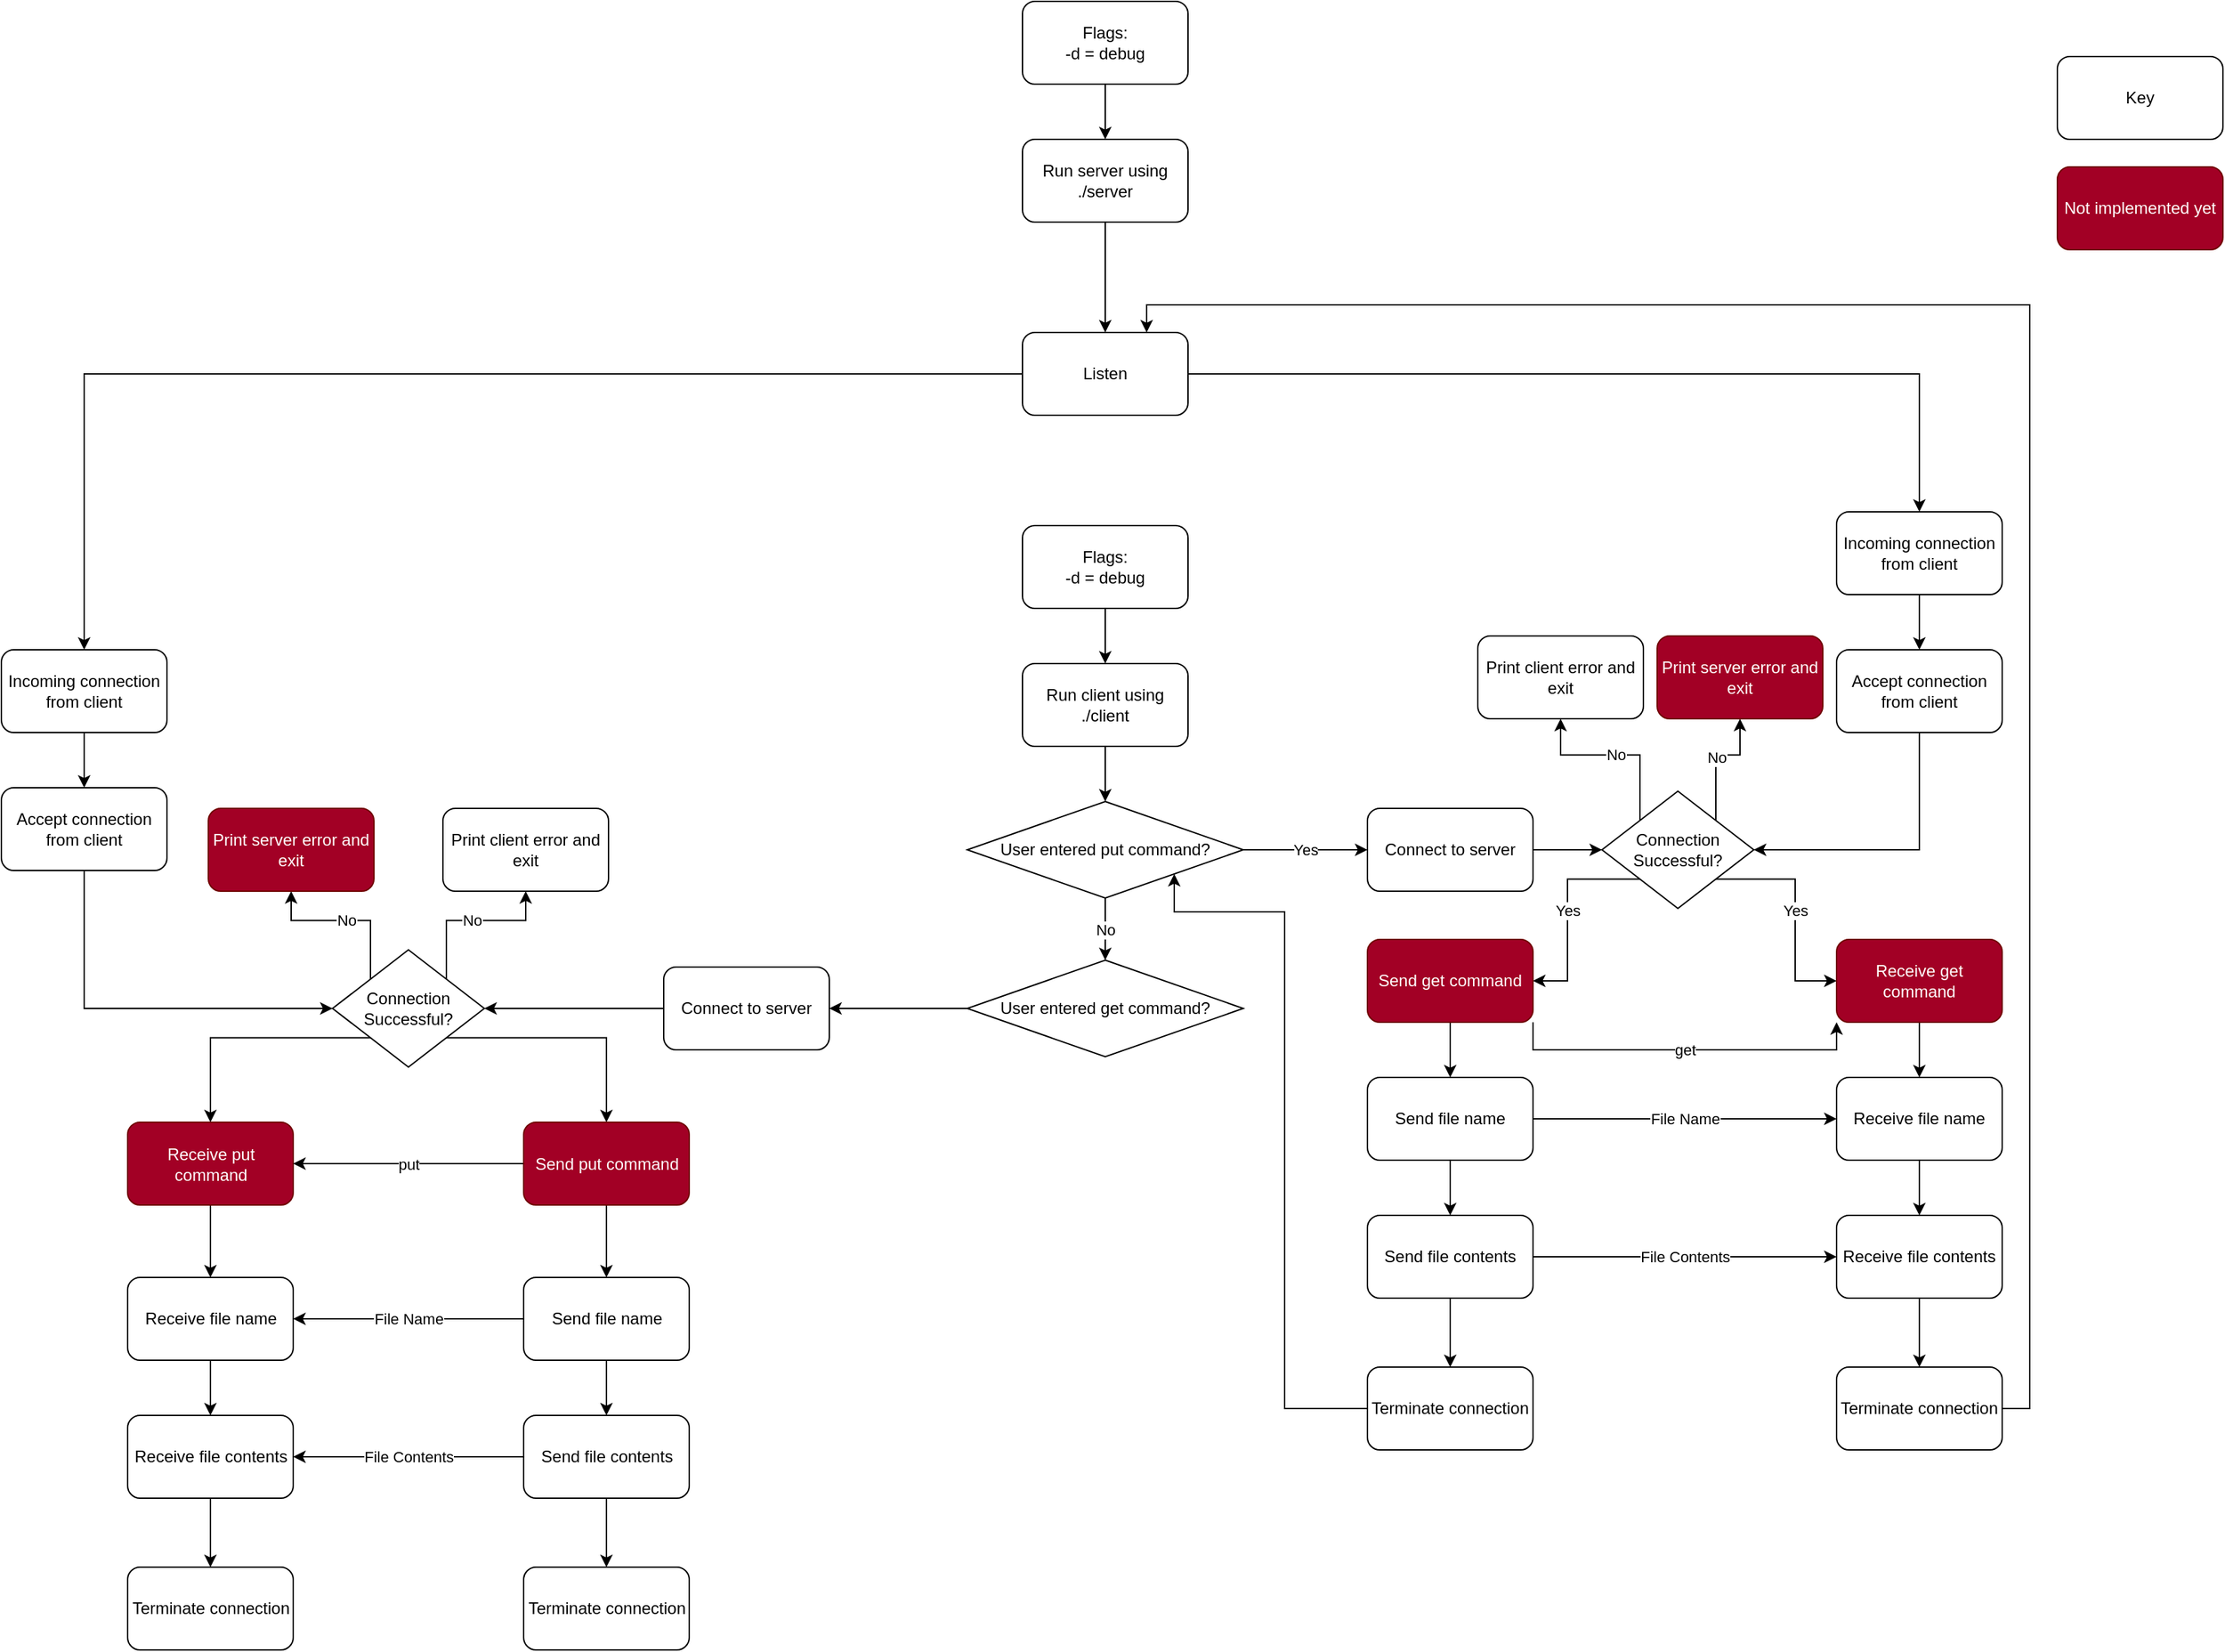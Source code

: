<mxfile version="24.7.8">
  <diagram id="C5RBs43oDa-KdzZeNtuy" name="Page-1">
    <mxGraphModel dx="4044" dy="2567" grid="1" gridSize="10" guides="1" tooltips="1" connect="1" arrows="1" fold="1" page="1" pageScale="1" pageWidth="827" pageHeight="1169" math="0" shadow="0">
      <root>
        <mxCell id="WIyWlLk6GJQsqaUBKTNV-0" />
        <mxCell id="WIyWlLk6GJQsqaUBKTNV-1" parent="WIyWlLk6GJQsqaUBKTNV-0" />
        <mxCell id="3YDR6Xs8B0ELMVVctG6E-16" style="edgeStyle=orthogonalEdgeStyle;rounded=0;orthogonalLoop=1;jettySize=auto;html=1;exitX=0.5;exitY=1;exitDx=0;exitDy=0;entryX=0.5;entryY=0;entryDx=0;entryDy=0;" parent="WIyWlLk6GJQsqaUBKTNV-1" source="3YDR6Xs8B0ELMVVctG6E-0" target="3YDR6Xs8B0ELMVVctG6E-8" edge="1">
          <mxGeometry relative="1" as="geometry" />
        </mxCell>
        <mxCell id="3YDR6Xs8B0ELMVVctG6E-0" value="Run server using ./server" style="rounded=1;whiteSpace=wrap;html=1;" parent="WIyWlLk6GJQsqaUBKTNV-1" vertex="1">
          <mxGeometry x="-310" y="-300" width="120" height="60" as="geometry" />
        </mxCell>
        <mxCell id="3YDR6Xs8B0ELMVVctG6E-14" style="edgeStyle=orthogonalEdgeStyle;rounded=0;orthogonalLoop=1;jettySize=auto;html=1;exitX=0.5;exitY=1;exitDx=0;exitDy=0;entryX=0.5;entryY=0;entryDx=0;entryDy=0;" parent="WIyWlLk6GJQsqaUBKTNV-1" source="3YDR6Xs8B0ELMVVctG6E-1" target="3YDR6Xs8B0ELMVVctG6E-6" edge="1">
          <mxGeometry relative="1" as="geometry" />
        </mxCell>
        <mxCell id="3YDR6Xs8B0ELMVVctG6E-1" value="Run client using ./client" style="rounded=1;whiteSpace=wrap;html=1;" parent="WIyWlLk6GJQsqaUBKTNV-1" vertex="1">
          <mxGeometry x="-310" y="80" width="120" height="60" as="geometry" />
        </mxCell>
        <mxCell id="3YDR6Xs8B0ELMVVctG6E-15" style="edgeStyle=orthogonalEdgeStyle;rounded=0;orthogonalLoop=1;jettySize=auto;html=1;exitX=0.5;exitY=1;exitDx=0;exitDy=0;entryX=0.5;entryY=0;entryDx=0;entryDy=0;" parent="WIyWlLk6GJQsqaUBKTNV-1" source="3YDR6Xs8B0ELMVVctG6E-2" target="3YDR6Xs8B0ELMVVctG6E-0" edge="1">
          <mxGeometry relative="1" as="geometry" />
        </mxCell>
        <mxCell id="3YDR6Xs8B0ELMVVctG6E-2" value="Flags:&lt;div&gt;-d = debug&lt;/div&gt;" style="rounded=1;whiteSpace=wrap;html=1;" parent="WIyWlLk6GJQsqaUBKTNV-1" vertex="1">
          <mxGeometry x="-310" y="-400" width="120" height="60" as="geometry" />
        </mxCell>
        <mxCell id="3YDR6Xs8B0ELMVVctG6E-13" style="edgeStyle=orthogonalEdgeStyle;rounded=0;orthogonalLoop=1;jettySize=auto;html=1;exitX=0.5;exitY=1;exitDx=0;exitDy=0;entryX=0.5;entryY=0;entryDx=0;entryDy=0;" parent="WIyWlLk6GJQsqaUBKTNV-1" source="3YDR6Xs8B0ELMVVctG6E-3" target="3YDR6Xs8B0ELMVVctG6E-1" edge="1">
          <mxGeometry relative="1" as="geometry" />
        </mxCell>
        <mxCell id="3YDR6Xs8B0ELMVVctG6E-3" value="Flags:&lt;div&gt;-d = debug&lt;/div&gt;" style="rounded=1;whiteSpace=wrap;html=1;" parent="WIyWlLk6GJQsqaUBKTNV-1" vertex="1">
          <mxGeometry x="-310" y="-20" width="120" height="60" as="geometry" />
        </mxCell>
        <mxCell id="3YDR6Xs8B0ELMVVctG6E-12" value="Yes" style="edgeStyle=orthogonalEdgeStyle;rounded=0;orthogonalLoop=1;jettySize=auto;html=1;exitX=1;exitY=0.5;exitDx=0;exitDy=0;entryX=0;entryY=0.5;entryDx=0;entryDy=0;" parent="WIyWlLk6GJQsqaUBKTNV-1" source="3YDR6Xs8B0ELMVVctG6E-6" target="3YDR6Xs8B0ELMVVctG6E-10" edge="1">
          <mxGeometry relative="1" as="geometry" />
        </mxCell>
        <mxCell id="3YDR6Xs8B0ELMVVctG6E-58" value="No" style="edgeStyle=orthogonalEdgeStyle;rounded=0;orthogonalLoop=1;jettySize=auto;html=1;exitX=0.5;exitY=1;exitDx=0;exitDy=0;entryX=0.5;entryY=0;entryDx=0;entryDy=0;" parent="WIyWlLk6GJQsqaUBKTNV-1" source="3YDR6Xs8B0ELMVVctG6E-6" target="3YDR6Xs8B0ELMVVctG6E-57" edge="1">
          <mxGeometry relative="1" as="geometry" />
        </mxCell>
        <mxCell id="3YDR6Xs8B0ELMVVctG6E-6" value="User entered put command?" style="rhombus;whiteSpace=wrap;html=1;" parent="WIyWlLk6GJQsqaUBKTNV-1" vertex="1">
          <mxGeometry x="-350" y="180" width="200" height="70" as="geometry" />
        </mxCell>
        <mxCell id="3YDR6Xs8B0ELMVVctG6E-34" style="edgeStyle=orthogonalEdgeStyle;rounded=0;orthogonalLoop=1;jettySize=auto;html=1;exitX=1;exitY=0.5;exitDx=0;exitDy=0;entryX=0.5;entryY=0;entryDx=0;entryDy=0;" parent="WIyWlLk6GJQsqaUBKTNV-1" source="3YDR6Xs8B0ELMVVctG6E-8" target="3YDR6Xs8B0ELMVVctG6E-32" edge="1">
          <mxGeometry relative="1" as="geometry" />
        </mxCell>
        <mxCell id="vw6MDZkGfuVoGuP3Bgs--27" style="edgeStyle=orthogonalEdgeStyle;rounded=0;orthogonalLoop=1;jettySize=auto;html=1;exitX=0;exitY=0.5;exitDx=0;exitDy=0;entryX=0.5;entryY=0;entryDx=0;entryDy=0;" edge="1" parent="WIyWlLk6GJQsqaUBKTNV-1" source="3YDR6Xs8B0ELMVVctG6E-8" target="vw6MDZkGfuVoGuP3Bgs--17">
          <mxGeometry relative="1" as="geometry" />
        </mxCell>
        <mxCell id="3YDR6Xs8B0ELMVVctG6E-8" value="Listen" style="rounded=1;whiteSpace=wrap;html=1;" parent="WIyWlLk6GJQsqaUBKTNV-1" vertex="1">
          <mxGeometry x="-310" y="-160" width="120" height="60" as="geometry" />
        </mxCell>
        <mxCell id="3YDR6Xs8B0ELMVVctG6E-23" style="edgeStyle=orthogonalEdgeStyle;rounded=0;orthogonalLoop=1;jettySize=auto;html=1;exitX=1;exitY=0.5;exitDx=0;exitDy=0;entryX=0;entryY=0.5;entryDx=0;entryDy=0;" parent="WIyWlLk6GJQsqaUBKTNV-1" source="3YDR6Xs8B0ELMVVctG6E-10" target="3YDR6Xs8B0ELMVVctG6E-22" edge="1">
          <mxGeometry relative="1" as="geometry" />
        </mxCell>
        <mxCell id="3YDR6Xs8B0ELMVVctG6E-10" value="Connect to server" style="rounded=1;whiteSpace=wrap;html=1;" parent="WIyWlLk6GJQsqaUBKTNV-1" vertex="1">
          <mxGeometry x="-60" y="185" width="120" height="60" as="geometry" />
        </mxCell>
        <mxCell id="3YDR6Xs8B0ELMVVctG6E-41" style="edgeStyle=orthogonalEdgeStyle;rounded=0;orthogonalLoop=1;jettySize=auto;html=1;exitX=0.5;exitY=1;exitDx=0;exitDy=0;entryX=1;entryY=0.5;entryDx=0;entryDy=0;" parent="WIyWlLk6GJQsqaUBKTNV-1" source="3YDR6Xs8B0ELMVVctG6E-11" target="3YDR6Xs8B0ELMVVctG6E-22" edge="1">
          <mxGeometry relative="1" as="geometry" />
        </mxCell>
        <mxCell id="3YDR6Xs8B0ELMVVctG6E-11" value="Accept connection from client" style="rounded=1;whiteSpace=wrap;html=1;" parent="WIyWlLk6GJQsqaUBKTNV-1" vertex="1">
          <mxGeometry x="280" y="70" width="120" height="60" as="geometry" />
        </mxCell>
        <mxCell id="3YDR6Xs8B0ELMVVctG6E-24" value="No" style="edgeStyle=orthogonalEdgeStyle;rounded=0;orthogonalLoop=1;jettySize=auto;html=1;exitX=0;exitY=0;exitDx=0;exitDy=0;" parent="WIyWlLk6GJQsqaUBKTNV-1" source="3YDR6Xs8B0ELMVVctG6E-22" target="3YDR6Xs8B0ELMVVctG6E-25" edge="1">
          <mxGeometry relative="1" as="geometry">
            <mxPoint x="165" y="120" as="targetPoint" />
          </mxGeometry>
        </mxCell>
        <mxCell id="3YDR6Xs8B0ELMVVctG6E-43" value="No" style="edgeStyle=orthogonalEdgeStyle;rounded=0;orthogonalLoop=1;jettySize=auto;html=1;exitX=1;exitY=0;exitDx=0;exitDy=0;entryX=0.5;entryY=1;entryDx=0;entryDy=0;" parent="WIyWlLk6GJQsqaUBKTNV-1" source="3YDR6Xs8B0ELMVVctG6E-22" target="3YDR6Xs8B0ELMVVctG6E-42" edge="1">
          <mxGeometry relative="1" as="geometry" />
        </mxCell>
        <mxCell id="vw6MDZkGfuVoGuP3Bgs--36" value="Yes" style="edgeStyle=orthogonalEdgeStyle;rounded=0;orthogonalLoop=1;jettySize=auto;html=1;exitX=0;exitY=1;exitDx=0;exitDy=0;entryX=1;entryY=0.5;entryDx=0;entryDy=0;" edge="1" parent="WIyWlLk6GJQsqaUBKTNV-1" source="3YDR6Xs8B0ELMVVctG6E-22" target="vw6MDZkGfuVoGuP3Bgs--34">
          <mxGeometry relative="1" as="geometry" />
        </mxCell>
        <mxCell id="vw6MDZkGfuVoGuP3Bgs--37" value="Yes" style="edgeStyle=orthogonalEdgeStyle;rounded=0;orthogonalLoop=1;jettySize=auto;html=1;exitX=1;exitY=1;exitDx=0;exitDy=0;entryX=0;entryY=0.5;entryDx=0;entryDy=0;" edge="1" parent="WIyWlLk6GJQsqaUBKTNV-1" source="3YDR6Xs8B0ELMVVctG6E-22" target="vw6MDZkGfuVoGuP3Bgs--35">
          <mxGeometry relative="1" as="geometry" />
        </mxCell>
        <mxCell id="3YDR6Xs8B0ELMVVctG6E-22" value="Connection Successful?" style="rhombus;whiteSpace=wrap;html=1;" parent="WIyWlLk6GJQsqaUBKTNV-1" vertex="1">
          <mxGeometry x="110" y="172.5" width="110" height="85" as="geometry" />
        </mxCell>
        <mxCell id="3YDR6Xs8B0ELMVVctG6E-25" value="Print client error and exit" style="rounded=1;whiteSpace=wrap;html=1;" parent="WIyWlLk6GJQsqaUBKTNV-1" vertex="1">
          <mxGeometry x="20" y="60" width="120" height="60" as="geometry" />
        </mxCell>
        <mxCell id="3YDR6Xs8B0ELMVVctG6E-46" value="File Name" style="edgeStyle=orthogonalEdgeStyle;rounded=0;orthogonalLoop=1;jettySize=auto;html=1;exitX=1;exitY=0.5;exitDx=0;exitDy=0;entryX=0;entryY=0.5;entryDx=0;entryDy=0;" parent="WIyWlLk6GJQsqaUBKTNV-1" source="3YDR6Xs8B0ELMVVctG6E-28" target="3YDR6Xs8B0ELMVVctG6E-30" edge="1">
          <mxGeometry relative="1" as="geometry" />
        </mxCell>
        <mxCell id="3YDR6Xs8B0ELMVVctG6E-48" style="edgeStyle=orthogonalEdgeStyle;rounded=0;orthogonalLoop=1;jettySize=auto;html=1;exitX=0.5;exitY=1;exitDx=0;exitDy=0;entryX=0.5;entryY=0;entryDx=0;entryDy=0;" parent="WIyWlLk6GJQsqaUBKTNV-1" source="3YDR6Xs8B0ELMVVctG6E-28" target="3YDR6Xs8B0ELMVVctG6E-47" edge="1">
          <mxGeometry relative="1" as="geometry" />
        </mxCell>
        <mxCell id="3YDR6Xs8B0ELMVVctG6E-28" value="Send file name" style="rounded=1;whiteSpace=wrap;html=1;" parent="WIyWlLk6GJQsqaUBKTNV-1" vertex="1">
          <mxGeometry x="-60" y="380" width="120" height="60" as="geometry" />
        </mxCell>
        <mxCell id="3YDR6Xs8B0ELMVVctG6E-51" style="edgeStyle=orthogonalEdgeStyle;rounded=0;orthogonalLoop=1;jettySize=auto;html=1;exitX=0.5;exitY=1;exitDx=0;exitDy=0;entryX=0.5;entryY=0;entryDx=0;entryDy=0;" parent="WIyWlLk6GJQsqaUBKTNV-1" source="3YDR6Xs8B0ELMVVctG6E-30" target="3YDR6Xs8B0ELMVVctG6E-49" edge="1">
          <mxGeometry relative="1" as="geometry" />
        </mxCell>
        <mxCell id="3YDR6Xs8B0ELMVVctG6E-30" value="Receive file name" style="rounded=1;whiteSpace=wrap;html=1;" parent="WIyWlLk6GJQsqaUBKTNV-1" vertex="1">
          <mxGeometry x="280" y="380" width="120" height="60" as="geometry" />
        </mxCell>
        <mxCell id="3YDR6Xs8B0ELMVVctG6E-37" style="edgeStyle=orthogonalEdgeStyle;rounded=0;orthogonalLoop=1;jettySize=auto;html=1;exitX=0.5;exitY=1;exitDx=0;exitDy=0;entryX=0.5;entryY=0;entryDx=0;entryDy=0;" parent="WIyWlLk6GJQsqaUBKTNV-1" source="3YDR6Xs8B0ELMVVctG6E-32" target="3YDR6Xs8B0ELMVVctG6E-11" edge="1">
          <mxGeometry relative="1" as="geometry" />
        </mxCell>
        <mxCell id="3YDR6Xs8B0ELMVVctG6E-32" value="Incoming connection from client" style="rounded=1;whiteSpace=wrap;html=1;" parent="WIyWlLk6GJQsqaUBKTNV-1" vertex="1">
          <mxGeometry x="280" y="-30" width="120" height="60" as="geometry" />
        </mxCell>
        <mxCell id="3YDR6Xs8B0ELMVVctG6E-42" value="Print server error and exit" style="rounded=1;whiteSpace=wrap;html=1;fillColor=#a20025;fontColor=#ffffff;strokeColor=#6F0000;" parent="WIyWlLk6GJQsqaUBKTNV-1" vertex="1">
          <mxGeometry x="150" y="60" width="120" height="60" as="geometry" />
        </mxCell>
        <mxCell id="3YDR6Xs8B0ELMVVctG6E-44" value="Key" style="rounded=1;whiteSpace=wrap;html=1;" parent="WIyWlLk6GJQsqaUBKTNV-1" vertex="1">
          <mxGeometry x="440" y="-360" width="120" height="60" as="geometry" />
        </mxCell>
        <mxCell id="3YDR6Xs8B0ELMVVctG6E-45" value="Not implemented yet" style="rounded=1;whiteSpace=wrap;html=1;fillColor=#a20025;fontColor=#ffffff;strokeColor=#6F0000;" parent="WIyWlLk6GJQsqaUBKTNV-1" vertex="1">
          <mxGeometry x="440" y="-280" width="120" height="60" as="geometry" />
        </mxCell>
        <mxCell id="3YDR6Xs8B0ELMVVctG6E-50" value="File Contents" style="edgeStyle=orthogonalEdgeStyle;rounded=0;orthogonalLoop=1;jettySize=auto;html=1;exitX=1;exitY=0.5;exitDx=0;exitDy=0;entryX=0;entryY=0.5;entryDx=0;entryDy=0;" parent="WIyWlLk6GJQsqaUBKTNV-1" source="3YDR6Xs8B0ELMVVctG6E-47" target="3YDR6Xs8B0ELMVVctG6E-49" edge="1">
          <mxGeometry relative="1" as="geometry" />
        </mxCell>
        <mxCell id="3YDR6Xs8B0ELMVVctG6E-54" style="edgeStyle=orthogonalEdgeStyle;rounded=0;orthogonalLoop=1;jettySize=auto;html=1;exitX=0.5;exitY=1;exitDx=0;exitDy=0;entryX=0.5;entryY=0;entryDx=0;entryDy=0;" parent="WIyWlLk6GJQsqaUBKTNV-1" source="3YDR6Xs8B0ELMVVctG6E-47" target="3YDR6Xs8B0ELMVVctG6E-52" edge="1">
          <mxGeometry relative="1" as="geometry" />
        </mxCell>
        <mxCell id="3YDR6Xs8B0ELMVVctG6E-47" value="Send file contents" style="rounded=1;whiteSpace=wrap;html=1;" parent="WIyWlLk6GJQsqaUBKTNV-1" vertex="1">
          <mxGeometry x="-60" y="480" width="120" height="60" as="geometry" />
        </mxCell>
        <mxCell id="3YDR6Xs8B0ELMVVctG6E-55" style="edgeStyle=orthogonalEdgeStyle;rounded=0;orthogonalLoop=1;jettySize=auto;html=1;exitX=0.5;exitY=1;exitDx=0;exitDy=0;entryX=0.5;entryY=0;entryDx=0;entryDy=0;" parent="WIyWlLk6GJQsqaUBKTNV-1" source="3YDR6Xs8B0ELMVVctG6E-49" target="3YDR6Xs8B0ELMVVctG6E-53" edge="1">
          <mxGeometry relative="1" as="geometry" />
        </mxCell>
        <mxCell id="3YDR6Xs8B0ELMVVctG6E-49" value="Receive file contents" style="rounded=1;whiteSpace=wrap;html=1;" parent="WIyWlLk6GJQsqaUBKTNV-1" vertex="1">
          <mxGeometry x="280" y="480" width="120" height="60" as="geometry" />
        </mxCell>
        <mxCell id="3YDR6Xs8B0ELMVVctG6E-61" style="edgeStyle=orthogonalEdgeStyle;rounded=0;orthogonalLoop=1;jettySize=auto;html=1;exitX=0;exitY=0.5;exitDx=0;exitDy=0;entryX=1;entryY=1;entryDx=0;entryDy=0;" parent="WIyWlLk6GJQsqaUBKTNV-1" source="3YDR6Xs8B0ELMVVctG6E-52" target="3YDR6Xs8B0ELMVVctG6E-6" edge="1">
          <mxGeometry relative="1" as="geometry">
            <Array as="points">
              <mxPoint x="-120" y="620" />
              <mxPoint x="-120" y="260" />
              <mxPoint x="-200" y="260" />
            </Array>
          </mxGeometry>
        </mxCell>
        <mxCell id="3YDR6Xs8B0ELMVVctG6E-52" value="Terminate connection" style="rounded=1;whiteSpace=wrap;html=1;" parent="WIyWlLk6GJQsqaUBKTNV-1" vertex="1">
          <mxGeometry x="-60" y="590" width="120" height="60" as="geometry" />
        </mxCell>
        <mxCell id="3YDR6Xs8B0ELMVVctG6E-62" style="edgeStyle=orthogonalEdgeStyle;rounded=0;orthogonalLoop=1;jettySize=auto;html=1;exitX=1;exitY=0.5;exitDx=0;exitDy=0;entryX=0.75;entryY=0;entryDx=0;entryDy=0;" parent="WIyWlLk6GJQsqaUBKTNV-1" source="3YDR6Xs8B0ELMVVctG6E-53" target="3YDR6Xs8B0ELMVVctG6E-8" edge="1">
          <mxGeometry relative="1" as="geometry">
            <mxPoint x="530" y="-200" as="targetPoint" />
          </mxGeometry>
        </mxCell>
        <mxCell id="3YDR6Xs8B0ELMVVctG6E-53" value="Terminate connection" style="rounded=1;whiteSpace=wrap;html=1;" parent="WIyWlLk6GJQsqaUBKTNV-1" vertex="1">
          <mxGeometry x="280" y="590" width="120" height="60" as="geometry" />
        </mxCell>
        <mxCell id="vw6MDZkGfuVoGuP3Bgs--30" style="edgeStyle=orthogonalEdgeStyle;rounded=0;orthogonalLoop=1;jettySize=auto;html=1;exitX=0;exitY=0.5;exitDx=0;exitDy=0;entryX=1;entryY=0.5;entryDx=0;entryDy=0;" edge="1" parent="WIyWlLk6GJQsqaUBKTNV-1" source="3YDR6Xs8B0ELMVVctG6E-57" target="vw6MDZkGfuVoGuP3Bgs--2">
          <mxGeometry relative="1" as="geometry" />
        </mxCell>
        <mxCell id="3YDR6Xs8B0ELMVVctG6E-57" value="User entered get command?" style="rhombus;whiteSpace=wrap;html=1;" parent="WIyWlLk6GJQsqaUBKTNV-1" vertex="1">
          <mxGeometry x="-350" y="295" width="200" height="70" as="geometry" />
        </mxCell>
        <mxCell id="vw6MDZkGfuVoGuP3Bgs--31" style="edgeStyle=orthogonalEdgeStyle;rounded=0;orthogonalLoop=1;jettySize=auto;html=1;exitX=0;exitY=0.5;exitDx=0;exitDy=0;entryX=1;entryY=0.5;entryDx=0;entryDy=0;" edge="1" parent="WIyWlLk6GJQsqaUBKTNV-1" source="vw6MDZkGfuVoGuP3Bgs--2" target="vw6MDZkGfuVoGuP3Bgs--9">
          <mxGeometry relative="1" as="geometry" />
        </mxCell>
        <mxCell id="vw6MDZkGfuVoGuP3Bgs--2" value="Connect to server" style="rounded=1;whiteSpace=wrap;html=1;" vertex="1" parent="WIyWlLk6GJQsqaUBKTNV-1">
          <mxGeometry x="-570" y="300" width="120" height="60" as="geometry" />
        </mxCell>
        <mxCell id="vw6MDZkGfuVoGuP3Bgs--26" style="edgeStyle=orthogonalEdgeStyle;rounded=0;orthogonalLoop=1;jettySize=auto;html=1;exitX=0.5;exitY=1;exitDx=0;exitDy=0;entryX=0;entryY=0.5;entryDx=0;entryDy=0;" edge="1" parent="WIyWlLk6GJQsqaUBKTNV-1" source="vw6MDZkGfuVoGuP3Bgs--4" target="vw6MDZkGfuVoGuP3Bgs--9">
          <mxGeometry relative="1" as="geometry" />
        </mxCell>
        <mxCell id="vw6MDZkGfuVoGuP3Bgs--4" value="Accept connection from client" style="rounded=1;whiteSpace=wrap;html=1;" vertex="1" parent="WIyWlLk6GJQsqaUBKTNV-1">
          <mxGeometry x="-1050" y="170" width="120" height="60" as="geometry" />
        </mxCell>
        <mxCell id="vw6MDZkGfuVoGuP3Bgs--28" value="No" style="edgeStyle=orthogonalEdgeStyle;rounded=0;orthogonalLoop=1;jettySize=auto;html=1;exitX=0;exitY=0;exitDx=0;exitDy=0;entryX=0.5;entryY=1;entryDx=0;entryDy=0;" edge="1" parent="WIyWlLk6GJQsqaUBKTNV-1" source="vw6MDZkGfuVoGuP3Bgs--9" target="vw6MDZkGfuVoGuP3Bgs--18">
          <mxGeometry relative="1" as="geometry" />
        </mxCell>
        <mxCell id="vw6MDZkGfuVoGuP3Bgs--29" value="No" style="edgeStyle=orthogonalEdgeStyle;rounded=0;orthogonalLoop=1;jettySize=auto;html=1;exitX=1;exitY=0;exitDx=0;exitDy=0;entryX=0.5;entryY=1;entryDx=0;entryDy=0;" edge="1" parent="WIyWlLk6GJQsqaUBKTNV-1" source="vw6MDZkGfuVoGuP3Bgs--9" target="vw6MDZkGfuVoGuP3Bgs--10">
          <mxGeometry relative="1" as="geometry" />
        </mxCell>
        <mxCell id="vw6MDZkGfuVoGuP3Bgs--44" style="edgeStyle=orthogonalEdgeStyle;rounded=0;orthogonalLoop=1;jettySize=auto;html=1;exitX=0;exitY=1;exitDx=0;exitDy=0;entryX=0.5;entryY=0;entryDx=0;entryDy=0;" edge="1" parent="WIyWlLk6GJQsqaUBKTNV-1" source="vw6MDZkGfuVoGuP3Bgs--9" target="vw6MDZkGfuVoGuP3Bgs--42">
          <mxGeometry relative="1" as="geometry" />
        </mxCell>
        <mxCell id="vw6MDZkGfuVoGuP3Bgs--46" style="edgeStyle=orthogonalEdgeStyle;rounded=0;orthogonalLoop=1;jettySize=auto;html=1;exitX=1;exitY=1;exitDx=0;exitDy=0;entryX=0.5;entryY=0;entryDx=0;entryDy=0;" edge="1" parent="WIyWlLk6GJQsqaUBKTNV-1" source="vw6MDZkGfuVoGuP3Bgs--9" target="vw6MDZkGfuVoGuP3Bgs--43">
          <mxGeometry relative="1" as="geometry" />
        </mxCell>
        <mxCell id="vw6MDZkGfuVoGuP3Bgs--9" value="Connection Successful?" style="rhombus;whiteSpace=wrap;html=1;" vertex="1" parent="WIyWlLk6GJQsqaUBKTNV-1">
          <mxGeometry x="-810" y="287.5" width="110" height="85" as="geometry" />
        </mxCell>
        <mxCell id="vw6MDZkGfuVoGuP3Bgs--10" value="Print client error and exit" style="rounded=1;whiteSpace=wrap;html=1;" vertex="1" parent="WIyWlLk6GJQsqaUBKTNV-1">
          <mxGeometry x="-730" y="185" width="120" height="60" as="geometry" />
        </mxCell>
        <mxCell id="vw6MDZkGfuVoGuP3Bgs--12" style="edgeStyle=orthogonalEdgeStyle;rounded=0;orthogonalLoop=1;jettySize=auto;html=1;exitX=0.5;exitY=1;exitDx=0;exitDy=0;entryX=0.5;entryY=0;entryDx=0;entryDy=0;" edge="1" source="vw6MDZkGfuVoGuP3Bgs--13" target="vw6MDZkGfuVoGuP3Bgs--21" parent="WIyWlLk6GJQsqaUBKTNV-1">
          <mxGeometry relative="1" as="geometry" />
        </mxCell>
        <mxCell id="vw6MDZkGfuVoGuP3Bgs--49" value="File Name" style="edgeStyle=orthogonalEdgeStyle;rounded=0;orthogonalLoop=1;jettySize=auto;html=1;exitX=0;exitY=0.5;exitDx=0;exitDy=0;entryX=1;entryY=0.5;entryDx=0;entryDy=0;" edge="1" parent="WIyWlLk6GJQsqaUBKTNV-1" source="vw6MDZkGfuVoGuP3Bgs--13" target="vw6MDZkGfuVoGuP3Bgs--15">
          <mxGeometry relative="1" as="geometry" />
        </mxCell>
        <mxCell id="vw6MDZkGfuVoGuP3Bgs--13" value="Send file name" style="rounded=1;whiteSpace=wrap;html=1;" vertex="1" parent="WIyWlLk6GJQsqaUBKTNV-1">
          <mxGeometry x="-671.5" y="525" width="120" height="60" as="geometry" />
        </mxCell>
        <mxCell id="vw6MDZkGfuVoGuP3Bgs--14" style="edgeStyle=orthogonalEdgeStyle;rounded=0;orthogonalLoop=1;jettySize=auto;html=1;exitX=0.5;exitY=1;exitDx=0;exitDy=0;entryX=0.5;entryY=0;entryDx=0;entryDy=0;" edge="1" source="vw6MDZkGfuVoGuP3Bgs--15" target="vw6MDZkGfuVoGuP3Bgs--23" parent="WIyWlLk6GJQsqaUBKTNV-1">
          <mxGeometry relative="1" as="geometry" />
        </mxCell>
        <mxCell id="vw6MDZkGfuVoGuP3Bgs--15" value="Receive file name" style="rounded=1;whiteSpace=wrap;html=1;" vertex="1" parent="WIyWlLk6GJQsqaUBKTNV-1">
          <mxGeometry x="-958.5" y="525" width="120" height="60" as="geometry" />
        </mxCell>
        <mxCell id="vw6MDZkGfuVoGuP3Bgs--16" style="edgeStyle=orthogonalEdgeStyle;rounded=0;orthogonalLoop=1;jettySize=auto;html=1;exitX=0.5;exitY=1;exitDx=0;exitDy=0;entryX=0.5;entryY=0;entryDx=0;entryDy=0;" edge="1" source="vw6MDZkGfuVoGuP3Bgs--17" target="vw6MDZkGfuVoGuP3Bgs--4" parent="WIyWlLk6GJQsqaUBKTNV-1">
          <mxGeometry relative="1" as="geometry" />
        </mxCell>
        <mxCell id="vw6MDZkGfuVoGuP3Bgs--17" value="Incoming connection from client" style="rounded=1;whiteSpace=wrap;html=1;" vertex="1" parent="WIyWlLk6GJQsqaUBKTNV-1">
          <mxGeometry x="-1050" y="70" width="120" height="60" as="geometry" />
        </mxCell>
        <mxCell id="vw6MDZkGfuVoGuP3Bgs--18" value="Print server error and exit" style="rounded=1;whiteSpace=wrap;html=1;fillColor=#a20025;fontColor=#ffffff;strokeColor=#6F0000;" vertex="1" parent="WIyWlLk6GJQsqaUBKTNV-1">
          <mxGeometry x="-900" y="185" width="120" height="60" as="geometry" />
        </mxCell>
        <mxCell id="vw6MDZkGfuVoGuP3Bgs--20" style="edgeStyle=orthogonalEdgeStyle;rounded=0;orthogonalLoop=1;jettySize=auto;html=1;exitX=0.5;exitY=1;exitDx=0;exitDy=0;entryX=0.5;entryY=0;entryDx=0;entryDy=0;" edge="1" source="vw6MDZkGfuVoGuP3Bgs--21" target="vw6MDZkGfuVoGuP3Bgs--24" parent="WIyWlLk6GJQsqaUBKTNV-1">
          <mxGeometry relative="1" as="geometry" />
        </mxCell>
        <mxCell id="vw6MDZkGfuVoGuP3Bgs--50" value="File Contents" style="edgeStyle=orthogonalEdgeStyle;rounded=0;orthogonalLoop=1;jettySize=auto;html=1;exitX=0;exitY=0.5;exitDx=0;exitDy=0;entryX=1;entryY=0.5;entryDx=0;entryDy=0;" edge="1" parent="WIyWlLk6GJQsqaUBKTNV-1" source="vw6MDZkGfuVoGuP3Bgs--21" target="vw6MDZkGfuVoGuP3Bgs--23">
          <mxGeometry relative="1" as="geometry" />
        </mxCell>
        <mxCell id="vw6MDZkGfuVoGuP3Bgs--21" value="Send file contents" style="rounded=1;whiteSpace=wrap;html=1;" vertex="1" parent="WIyWlLk6GJQsqaUBKTNV-1">
          <mxGeometry x="-671.5" y="625" width="120" height="60" as="geometry" />
        </mxCell>
        <mxCell id="vw6MDZkGfuVoGuP3Bgs--22" style="edgeStyle=orthogonalEdgeStyle;rounded=0;orthogonalLoop=1;jettySize=auto;html=1;exitX=0.5;exitY=1;exitDx=0;exitDy=0;entryX=0.5;entryY=0;entryDx=0;entryDy=0;" edge="1" source="vw6MDZkGfuVoGuP3Bgs--23" target="vw6MDZkGfuVoGuP3Bgs--25" parent="WIyWlLk6GJQsqaUBKTNV-1">
          <mxGeometry relative="1" as="geometry" />
        </mxCell>
        <mxCell id="vw6MDZkGfuVoGuP3Bgs--23" value="Receive file contents" style="rounded=1;whiteSpace=wrap;html=1;" vertex="1" parent="WIyWlLk6GJQsqaUBKTNV-1">
          <mxGeometry x="-958.5" y="625" width="120" height="60" as="geometry" />
        </mxCell>
        <mxCell id="vw6MDZkGfuVoGuP3Bgs--24" value="Terminate connection" style="rounded=1;whiteSpace=wrap;html=1;" vertex="1" parent="WIyWlLk6GJQsqaUBKTNV-1">
          <mxGeometry x="-671.5" y="735" width="120" height="60" as="geometry" />
        </mxCell>
        <mxCell id="vw6MDZkGfuVoGuP3Bgs--25" value="Terminate connection" style="rounded=1;whiteSpace=wrap;html=1;" vertex="1" parent="WIyWlLk6GJQsqaUBKTNV-1">
          <mxGeometry x="-958.5" y="735" width="120" height="60" as="geometry" />
        </mxCell>
        <mxCell id="vw6MDZkGfuVoGuP3Bgs--38" style="edgeStyle=orthogonalEdgeStyle;rounded=0;orthogonalLoop=1;jettySize=auto;html=1;exitX=0.5;exitY=1;exitDx=0;exitDy=0;entryX=0.5;entryY=0;entryDx=0;entryDy=0;" edge="1" parent="WIyWlLk6GJQsqaUBKTNV-1" source="vw6MDZkGfuVoGuP3Bgs--34" target="3YDR6Xs8B0ELMVVctG6E-28">
          <mxGeometry relative="1" as="geometry" />
        </mxCell>
        <mxCell id="vw6MDZkGfuVoGuP3Bgs--40" value="get" style="edgeStyle=orthogonalEdgeStyle;rounded=0;orthogonalLoop=1;jettySize=auto;html=1;exitX=1;exitY=1;exitDx=0;exitDy=0;entryX=0;entryY=1;entryDx=0;entryDy=0;" edge="1" parent="WIyWlLk6GJQsqaUBKTNV-1" source="vw6MDZkGfuVoGuP3Bgs--34" target="vw6MDZkGfuVoGuP3Bgs--35">
          <mxGeometry relative="1" as="geometry" />
        </mxCell>
        <mxCell id="vw6MDZkGfuVoGuP3Bgs--34" value="Send get command" style="rounded=1;whiteSpace=wrap;html=1;fillColor=#a20025;fontColor=#ffffff;strokeColor=#6F0000;" vertex="1" parent="WIyWlLk6GJQsqaUBKTNV-1">
          <mxGeometry x="-60" y="280" width="120" height="60" as="geometry" />
        </mxCell>
        <mxCell id="vw6MDZkGfuVoGuP3Bgs--39" style="edgeStyle=orthogonalEdgeStyle;rounded=0;orthogonalLoop=1;jettySize=auto;html=1;exitX=0.5;exitY=1;exitDx=0;exitDy=0;entryX=0.5;entryY=0;entryDx=0;entryDy=0;" edge="1" parent="WIyWlLk6GJQsqaUBKTNV-1" source="vw6MDZkGfuVoGuP3Bgs--35" target="3YDR6Xs8B0ELMVVctG6E-30">
          <mxGeometry relative="1" as="geometry" />
        </mxCell>
        <mxCell id="vw6MDZkGfuVoGuP3Bgs--35" value="Receive get command" style="rounded=1;whiteSpace=wrap;html=1;fillColor=#a20025;fontColor=#ffffff;strokeColor=#6F0000;" vertex="1" parent="WIyWlLk6GJQsqaUBKTNV-1">
          <mxGeometry x="280" y="280" width="120" height="60" as="geometry" />
        </mxCell>
        <mxCell id="vw6MDZkGfuVoGuP3Bgs--45" style="edgeStyle=orthogonalEdgeStyle;rounded=0;orthogonalLoop=1;jettySize=auto;html=1;exitX=0.5;exitY=1;exitDx=0;exitDy=0;entryX=0.5;entryY=0;entryDx=0;entryDy=0;" edge="1" parent="WIyWlLk6GJQsqaUBKTNV-1" source="vw6MDZkGfuVoGuP3Bgs--42" target="vw6MDZkGfuVoGuP3Bgs--15">
          <mxGeometry relative="1" as="geometry" />
        </mxCell>
        <mxCell id="vw6MDZkGfuVoGuP3Bgs--42" value="Receive put command" style="rounded=1;whiteSpace=wrap;html=1;fillColor=#a20025;fontColor=#ffffff;strokeColor=#6F0000;" vertex="1" parent="WIyWlLk6GJQsqaUBKTNV-1">
          <mxGeometry x="-958.5" y="412.5" width="120" height="60" as="geometry" />
        </mxCell>
        <mxCell id="vw6MDZkGfuVoGuP3Bgs--47" style="edgeStyle=orthogonalEdgeStyle;rounded=0;orthogonalLoop=1;jettySize=auto;html=1;exitX=0.5;exitY=1;exitDx=0;exitDy=0;entryX=0.5;entryY=0;entryDx=0;entryDy=0;" edge="1" parent="WIyWlLk6GJQsqaUBKTNV-1" source="vw6MDZkGfuVoGuP3Bgs--43" target="vw6MDZkGfuVoGuP3Bgs--13">
          <mxGeometry relative="1" as="geometry" />
        </mxCell>
        <mxCell id="vw6MDZkGfuVoGuP3Bgs--48" value="put" style="edgeStyle=orthogonalEdgeStyle;rounded=0;orthogonalLoop=1;jettySize=auto;html=1;exitX=0;exitY=0.5;exitDx=0;exitDy=0;entryX=1;entryY=0.5;entryDx=0;entryDy=0;" edge="1" parent="WIyWlLk6GJQsqaUBKTNV-1" source="vw6MDZkGfuVoGuP3Bgs--43" target="vw6MDZkGfuVoGuP3Bgs--42">
          <mxGeometry relative="1" as="geometry" />
        </mxCell>
        <mxCell id="vw6MDZkGfuVoGuP3Bgs--43" value="Send put command" style="rounded=1;whiteSpace=wrap;html=1;fillColor=#a20025;fontColor=#ffffff;strokeColor=#6F0000;" vertex="1" parent="WIyWlLk6GJQsqaUBKTNV-1">
          <mxGeometry x="-671.5" y="412.5" width="120" height="60" as="geometry" />
        </mxCell>
      </root>
    </mxGraphModel>
  </diagram>
</mxfile>

